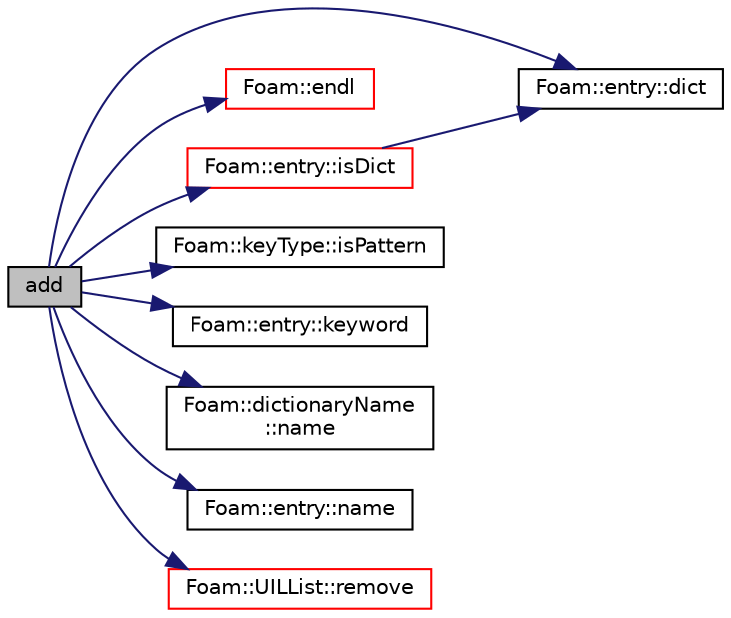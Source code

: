 digraph "add"
{
  bgcolor="transparent";
  edge [fontname="Helvetica",fontsize="10",labelfontname="Helvetica",labelfontsize="10"];
  node [fontname="Helvetica",fontsize="10",shape=record];
  rankdir="LR";
  Node28949 [label="add",height=0.2,width=0.4,color="black", fillcolor="grey75", style="filled", fontcolor="black"];
  Node28949 -> Node28950 [color="midnightblue",fontsize="10",style="solid",fontname="Helvetica"];
  Node28950 [label="Foam::entry::dict",height=0.2,width=0.4,color="black",URL="$a27137.html#abd246c36ef3a3776f7d6e517dc9621af",tooltip="Return dictionary if this entry is a dictionary. "];
  Node28949 -> Node28951 [color="midnightblue",fontsize="10",style="solid",fontname="Helvetica"];
  Node28951 [label="Foam::endl",height=0.2,width=0.4,color="red",URL="$a21851.html#a2db8fe02a0d3909e9351bb4275b23ce4",tooltip="Add newline and flush stream. "];
  Node28949 -> Node28953 [color="midnightblue",fontsize="10",style="solid",fontname="Helvetica"];
  Node28953 [label="Foam::entry::isDict",height=0.2,width=0.4,color="red",URL="$a27137.html#a33b200039e283c4ad4ad9a4756ffafd1",tooltip="Return true if this entry is a dictionary. "];
  Node28953 -> Node28950 [color="midnightblue",fontsize="10",style="solid",fontname="Helvetica"];
  Node28949 -> Node28984 [color="midnightblue",fontsize="10",style="solid",fontname="Helvetica"];
  Node28984 [label="Foam::keyType::isPattern",height=0.2,width=0.4,color="black",URL="$a29545.html#a04a0151af2fb802822ddc826de05dace",tooltip="Should be treated as a match rather than a literal string. "];
  Node28949 -> Node28985 [color="midnightblue",fontsize="10",style="solid",fontname="Helvetica"];
  Node28985 [label="Foam::entry::keyword",height=0.2,width=0.4,color="black",URL="$a27137.html#a524d765e79e84690b9c13f55191b85c7",tooltip="Return keyword. "];
  Node28949 -> Node28986 [color="midnightblue",fontsize="10",style="solid",fontname="Helvetica"];
  Node28986 [label="Foam::dictionaryName\l::name",height=0.2,width=0.4,color="black",URL="$a27125.html#aba53f1f9c8fadfa65f4099af10df348c",tooltip="Return the dictionary name. "];
  Node28949 -> Node28987 [color="midnightblue",fontsize="10",style="solid",fontname="Helvetica"];
  Node28987 [label="Foam::entry::name",height=0.2,width=0.4,color="black",URL="$a27137.html#a88fc22a3e14d9a63d283ea91346bb938",tooltip="Return the dictionary name. "];
  Node28949 -> Node28988 [color="midnightblue",fontsize="10",style="solid",fontname="Helvetica"];
  Node28988 [label="Foam::UILList::remove",height=0.2,width=0.4,color="red",URL="$a26933.html#ab57d71e44e9c9642fe901f1b761e827f",tooltip="Remove and return element. "];
}

